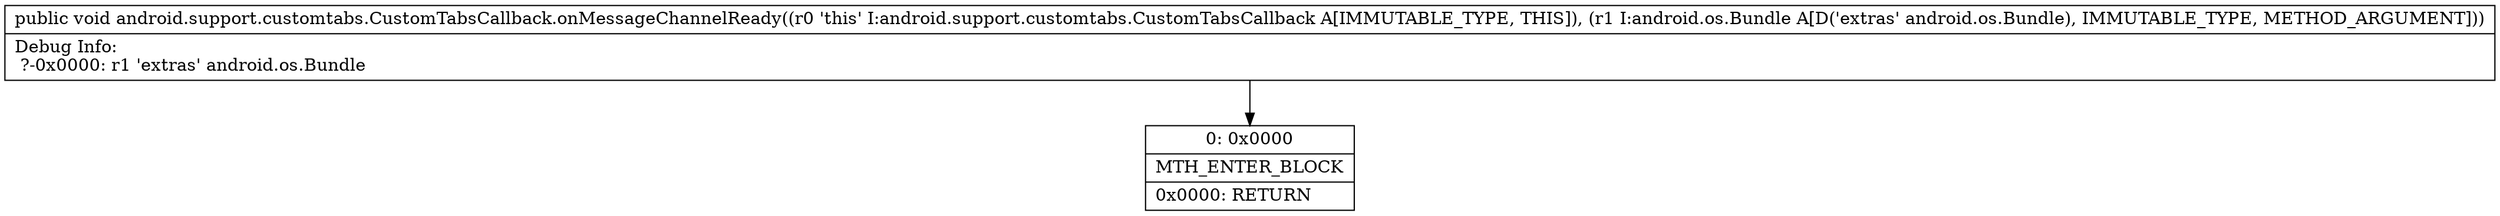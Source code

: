 digraph "CFG forandroid.support.customtabs.CustomTabsCallback.onMessageChannelReady(Landroid\/os\/Bundle;)V" {
Node_0 [shape=record,label="{0\:\ 0x0000|MTH_ENTER_BLOCK\l|0x0000: RETURN   \l}"];
MethodNode[shape=record,label="{public void android.support.customtabs.CustomTabsCallback.onMessageChannelReady((r0 'this' I:android.support.customtabs.CustomTabsCallback A[IMMUTABLE_TYPE, THIS]), (r1 I:android.os.Bundle A[D('extras' android.os.Bundle), IMMUTABLE_TYPE, METHOD_ARGUMENT]))  | Debug Info:\l  ?\-0x0000: r1 'extras' android.os.Bundle\l}"];
MethodNode -> Node_0;
}

